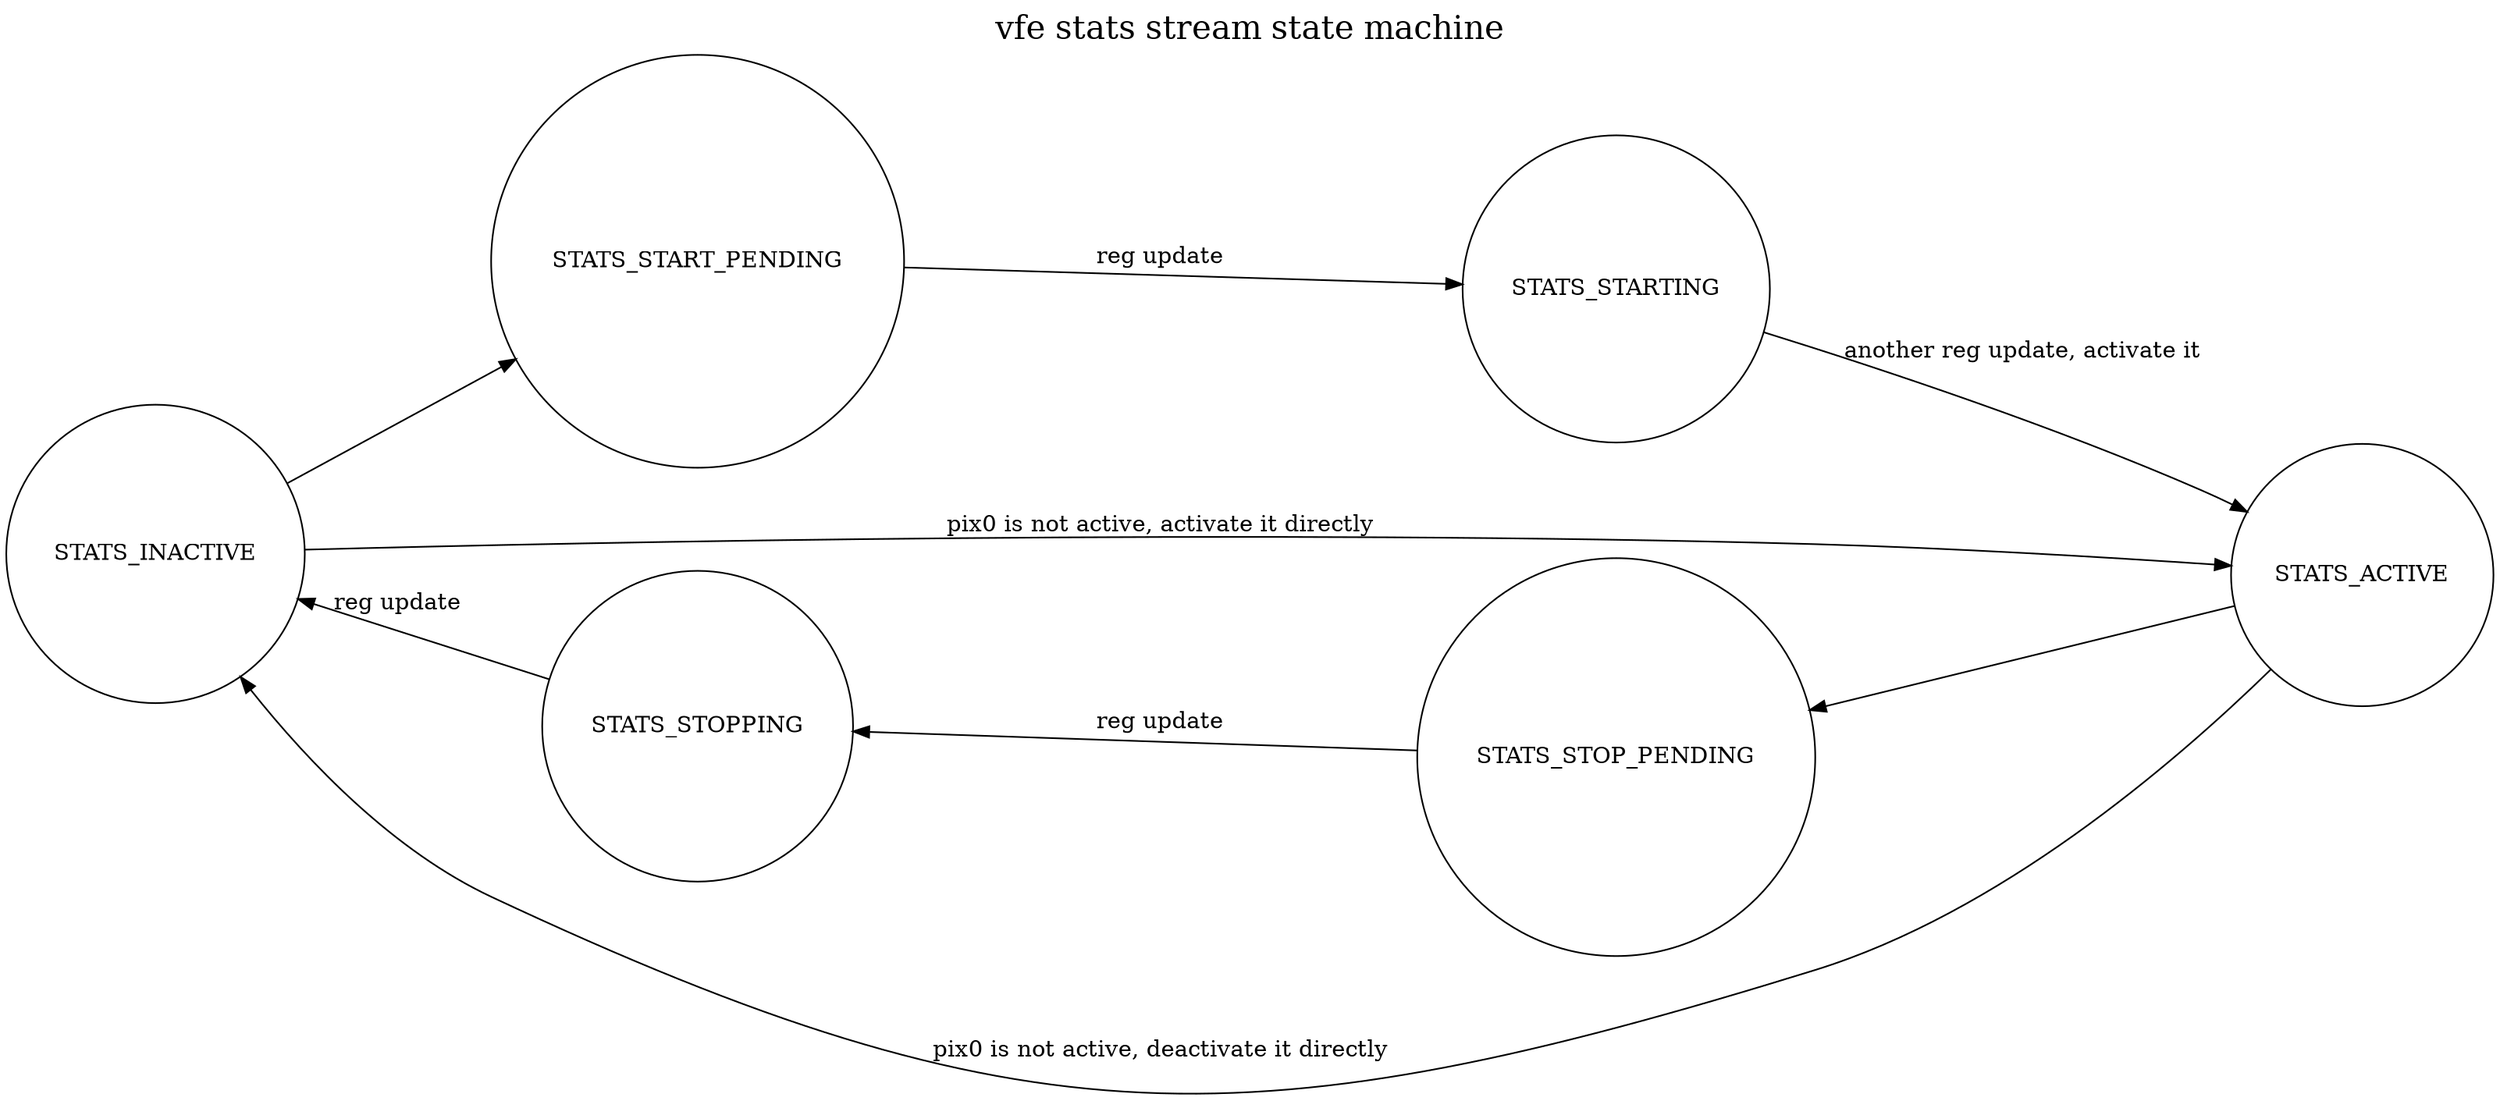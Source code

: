 digraph G{
label=<<FONT POINT-SIZE="20">vfe stats stream state machine</FONT>>;
forcelabels=true;
#labeljust=l;
labelloc=t;
#mode=KK;
rankdir=LR;
model=mds;
STATS_INACTIVE[shape=circle, label="STATS_INACTIVE"];
STATS_START_PENDING[shape=circle, label="STATS_START_PENDING"];
STATS_STARTING[shape=circle, label="STATS_STARTING"];
STATS_STOP_PENDING[shape=circle, label="STATS_STOP_PENDING"];
STATS_STOPPING[shape=circle, label="STATS_STOPPING"];
STATS_ACTIVE[shape=circle, label="STATS_ACTIVE"];


STATS_INACTIVE->STATS_START_PENDING;
STATS_START_PENDING->STATS_STARTING[label="reg update"];
STATS_STARTING->STATS_ACTIVE[label="another reg update, activate it"];

STATS_INACTIVE->STATS_ACTIVE[label="pix0 is not active, activate it directly"];
STATS_ACTIVE->STATS_INACTIVE[label="pix0 is not active, deactivate it directly"];
STATS_ACTIVE->STATS_STOP_PENDING;
STATS_STOP_PENDING->STATS_STOPPING[label="reg update"];
STATS_STOPPING->STATS_INACTIVE[label="reg update"];
{rank=same; STATS_STOPPING STATS_START_PENDING}
{rank=same; STATS_STOP_PENDING STATS_STARTING}
#{rank=same; STATS_ACTIVE STATS_INACTIVE}

}
